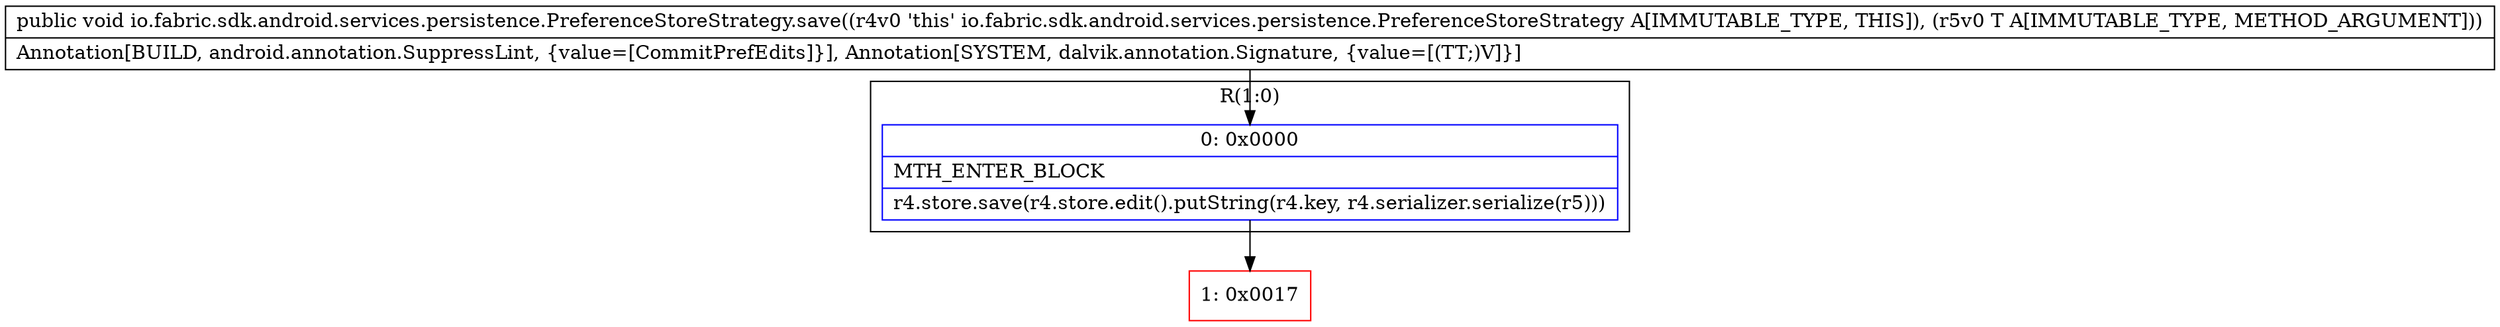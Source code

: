 digraph "CFG forio.fabric.sdk.android.services.persistence.PreferenceStoreStrategy.save(Ljava\/lang\/Object;)V" {
subgraph cluster_Region_207819206 {
label = "R(1:0)";
node [shape=record,color=blue];
Node_0 [shape=record,label="{0\:\ 0x0000|MTH_ENTER_BLOCK\l|r4.store.save(r4.store.edit().putString(r4.key, r4.serializer.serialize(r5)))\l}"];
}
Node_1 [shape=record,color=red,label="{1\:\ 0x0017}"];
MethodNode[shape=record,label="{public void io.fabric.sdk.android.services.persistence.PreferenceStoreStrategy.save((r4v0 'this' io.fabric.sdk.android.services.persistence.PreferenceStoreStrategy A[IMMUTABLE_TYPE, THIS]), (r5v0 T A[IMMUTABLE_TYPE, METHOD_ARGUMENT]))  | Annotation[BUILD, android.annotation.SuppressLint, \{value=[CommitPrefEdits]\}], Annotation[SYSTEM, dalvik.annotation.Signature, \{value=[(TT;)V]\}]\l}"];
MethodNode -> Node_0;
Node_0 -> Node_1;
}


